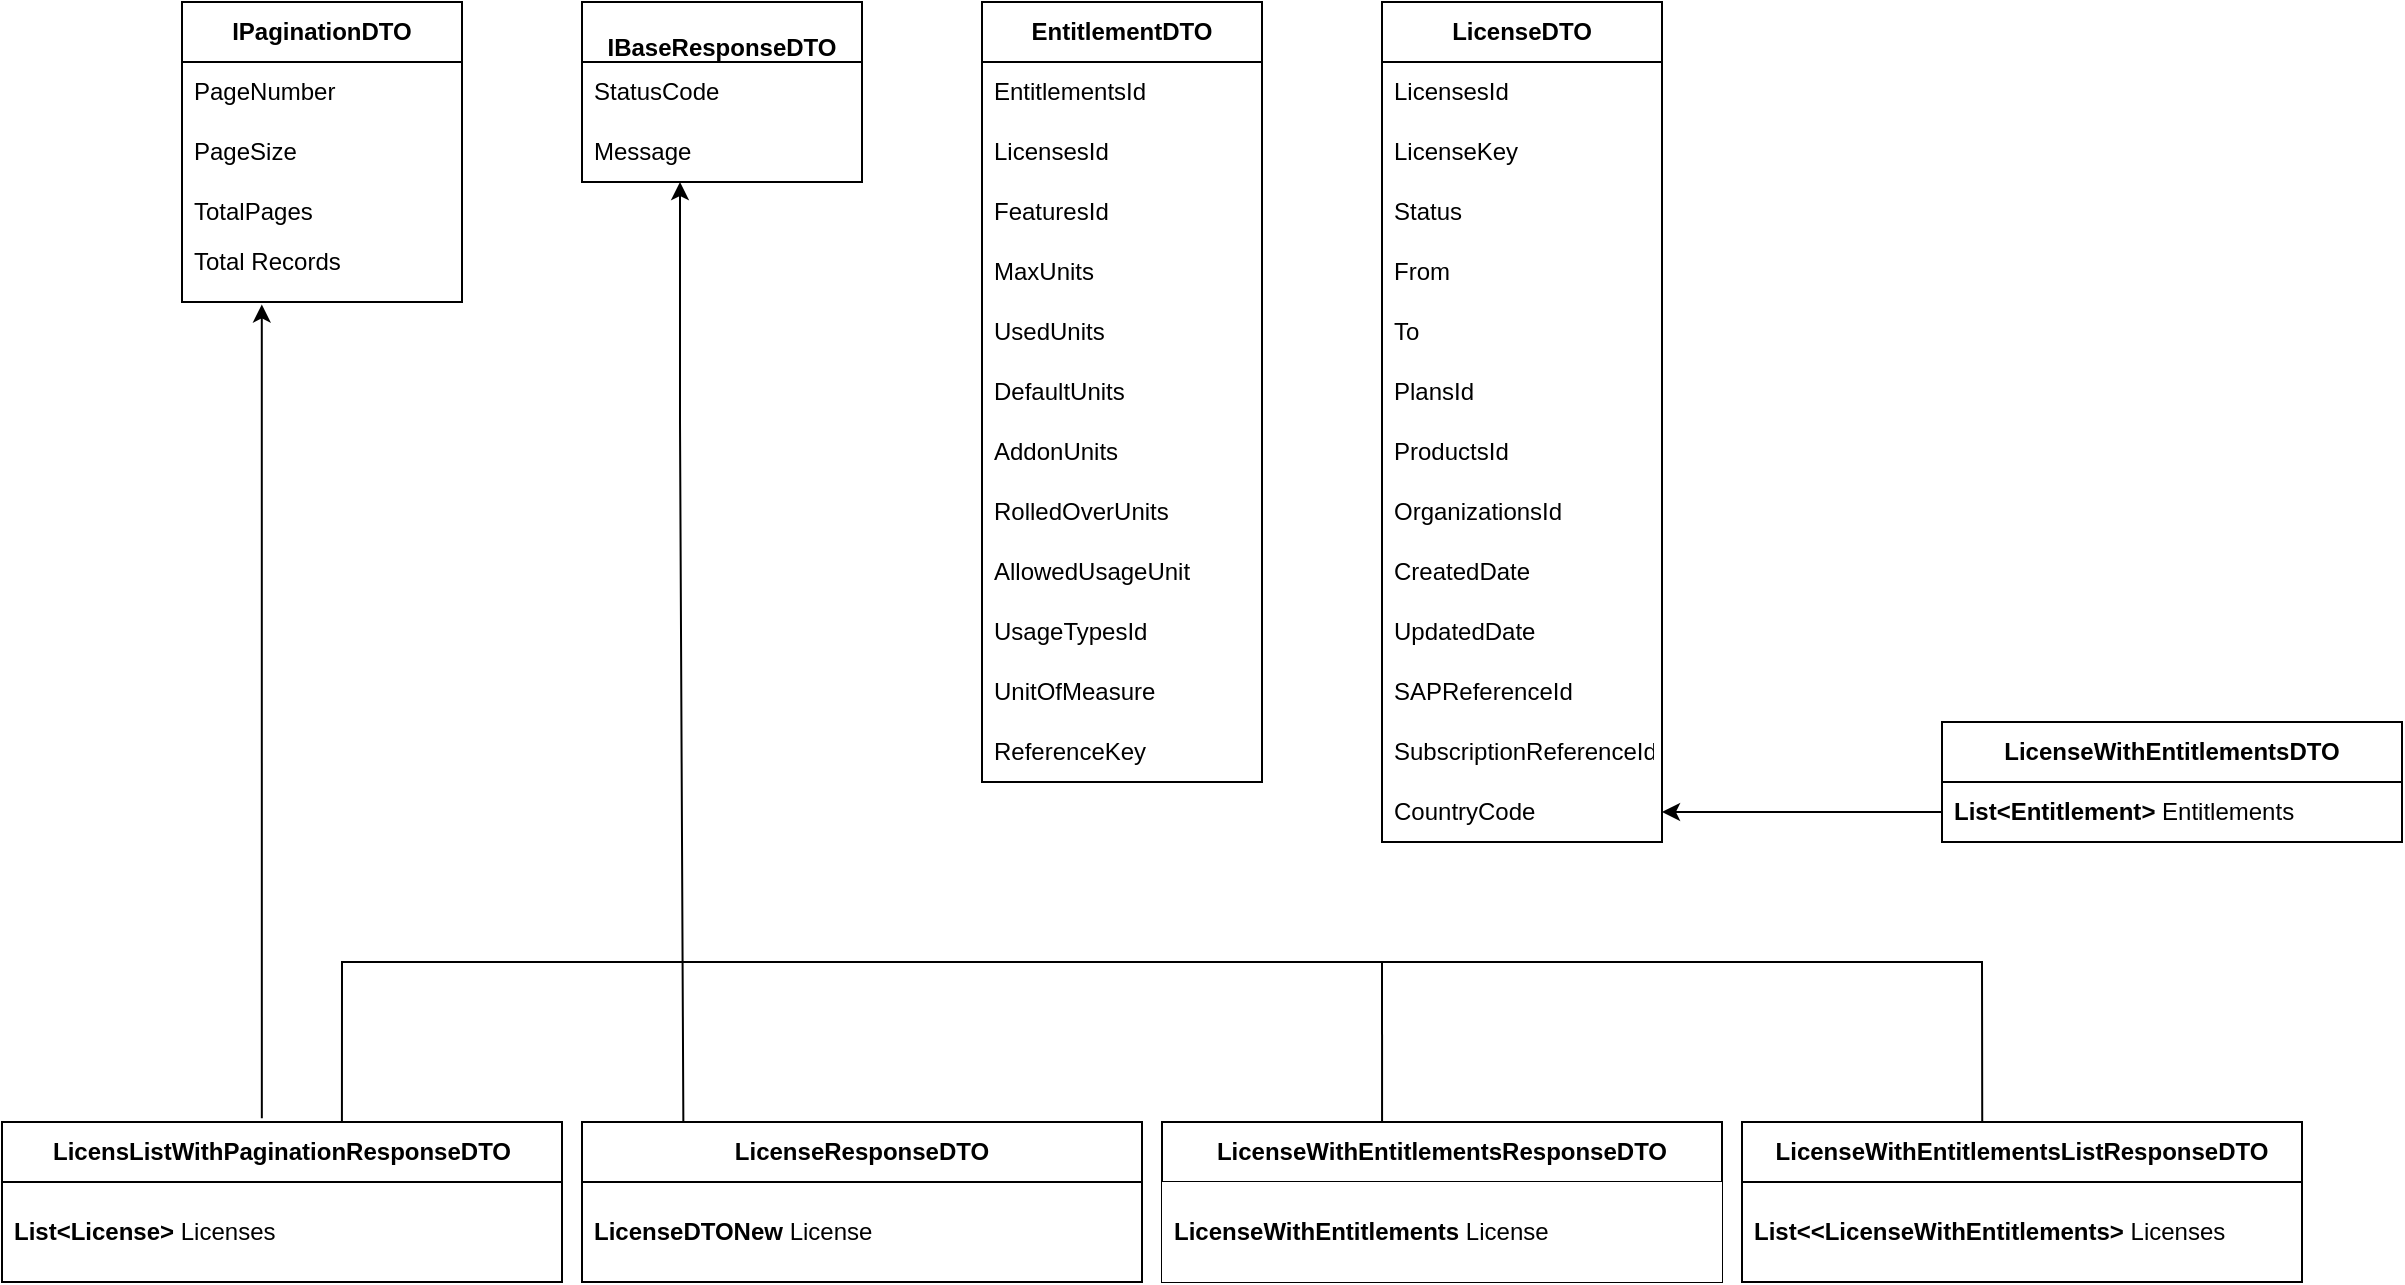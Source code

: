 <mxfile version="24.2.2" type="github">
  <diagram name="Page-1" id="2XGq60XNIMz-fllnAIWj">
    <mxGraphModel dx="1666" dy="879" grid="1" gridSize="10" guides="1" tooltips="1" connect="1" arrows="1" fold="1" page="1" pageScale="1" pageWidth="2339" pageHeight="3300" math="0" shadow="0">
      <root>
        <mxCell id="0" />
        <mxCell id="1" parent="0" />
        <mxCell id="Q7fqk0MZ8CHCqBJFiKCT-1" value="&lt;b&gt;IPaginationDTO&lt;/b&gt;" style="swimlane;fontStyle=0;childLayout=stackLayout;horizontal=1;startSize=30;horizontalStack=0;resizeParent=1;resizeParentMax=0;resizeLast=0;collapsible=1;marginBottom=0;whiteSpace=wrap;html=1;" parent="1" vertex="1">
          <mxGeometry x="120" y="40" width="140" height="150" as="geometry" />
        </mxCell>
        <mxCell id="Q7fqk0MZ8CHCqBJFiKCT-2" value="PageNumber" style="text;strokeColor=none;fillColor=none;align=left;verticalAlign=middle;spacingLeft=4;spacingRight=4;overflow=hidden;points=[[0,0.5],[1,0.5]];portConstraint=eastwest;rotatable=0;whiteSpace=wrap;html=1;" parent="Q7fqk0MZ8CHCqBJFiKCT-1" vertex="1">
          <mxGeometry y="30" width="140" height="30" as="geometry" />
        </mxCell>
        <mxCell id="Q7fqk0MZ8CHCqBJFiKCT-3" value="PageSize" style="text;strokeColor=none;fillColor=none;align=left;verticalAlign=middle;spacingLeft=4;spacingRight=4;overflow=hidden;points=[[0,0.5],[1,0.5]];portConstraint=eastwest;rotatable=0;whiteSpace=wrap;html=1;" parent="Q7fqk0MZ8CHCqBJFiKCT-1" vertex="1">
          <mxGeometry y="60" width="140" height="30" as="geometry" />
        </mxCell>
        <mxCell id="Q7fqk0MZ8CHCqBJFiKCT-4" value="TotalPages" style="text;strokeColor=none;fillColor=none;align=left;verticalAlign=middle;spacingLeft=4;spacingRight=4;overflow=hidden;points=[[0,0.5],[1,0.5]];portConstraint=eastwest;rotatable=0;whiteSpace=wrap;html=1;" parent="Q7fqk0MZ8CHCqBJFiKCT-1" vertex="1">
          <mxGeometry y="90" width="140" height="30" as="geometry" />
        </mxCell>
        <mxCell id="Q7fqk0MZ8CHCqBJFiKCT-6" value="Total Records&lt;div&gt;&lt;br&gt;&lt;/div&gt;" style="text;strokeColor=none;fillColor=none;align=left;verticalAlign=middle;spacingLeft=4;spacingRight=4;overflow=hidden;points=[[0,0.5],[1,0.5]];portConstraint=eastwest;rotatable=0;whiteSpace=wrap;html=1;" parent="Q7fqk0MZ8CHCqBJFiKCT-1" vertex="1">
          <mxGeometry y="120" width="140" height="30" as="geometry" />
        </mxCell>
        <mxCell id="Q7fqk0MZ8CHCqBJFiKCT-7" value="&lt;div&gt;&lt;b&gt;&lt;br&gt;&lt;/b&gt;&lt;/div&gt;&lt;b&gt;IBaseResponseDTO&lt;/b&gt;" style="swimlane;fontStyle=0;childLayout=stackLayout;horizontal=1;startSize=30;horizontalStack=0;resizeParent=1;resizeParentMax=0;resizeLast=0;collapsible=1;marginBottom=0;whiteSpace=wrap;html=1;" parent="1" vertex="1">
          <mxGeometry x="320" y="40" width="140" height="90" as="geometry" />
        </mxCell>
        <mxCell id="Q7fqk0MZ8CHCqBJFiKCT-8" value="StatusCode" style="text;strokeColor=none;fillColor=none;align=left;verticalAlign=middle;spacingLeft=4;spacingRight=4;overflow=hidden;points=[[0,0.5],[1,0.5]];portConstraint=eastwest;rotatable=0;whiteSpace=wrap;html=1;" parent="Q7fqk0MZ8CHCqBJFiKCT-7" vertex="1">
          <mxGeometry y="30" width="140" height="30" as="geometry" />
        </mxCell>
        <mxCell id="Q7fqk0MZ8CHCqBJFiKCT-9" value="Message" style="text;strokeColor=none;fillColor=none;align=left;verticalAlign=middle;spacingLeft=4;spacingRight=4;overflow=hidden;points=[[0,0.5],[1,0.5]];portConstraint=eastwest;rotatable=0;whiteSpace=wrap;html=1;" parent="Q7fqk0MZ8CHCqBJFiKCT-7" vertex="1">
          <mxGeometry y="60" width="140" height="30" as="geometry" />
        </mxCell>
        <mxCell id="Q7fqk0MZ8CHCqBJFiKCT-12" value="&lt;b&gt;EntitlementDTO&lt;/b&gt;" style="swimlane;fontStyle=0;childLayout=stackLayout;horizontal=1;startSize=30;horizontalStack=0;resizeParent=1;resizeParentMax=0;resizeLast=0;collapsible=1;marginBottom=0;whiteSpace=wrap;html=1;" parent="1" vertex="1">
          <mxGeometry x="520" y="40" width="140" height="390" as="geometry" />
        </mxCell>
        <mxCell id="Q7fqk0MZ8CHCqBJFiKCT-13" value="EntitlementsId" style="text;strokeColor=none;fillColor=none;align=left;verticalAlign=middle;spacingLeft=4;spacingRight=4;overflow=hidden;points=[[0,0.5],[1,0.5]];portConstraint=eastwest;rotatable=0;whiteSpace=wrap;html=1;" parent="Q7fqk0MZ8CHCqBJFiKCT-12" vertex="1">
          <mxGeometry y="30" width="140" height="30" as="geometry" />
        </mxCell>
        <mxCell id="Q7fqk0MZ8CHCqBJFiKCT-14" value="LicensesId" style="text;strokeColor=none;fillColor=none;align=left;verticalAlign=middle;spacingLeft=4;spacingRight=4;overflow=hidden;points=[[0,0.5],[1,0.5]];portConstraint=eastwest;rotatable=0;whiteSpace=wrap;html=1;" parent="Q7fqk0MZ8CHCqBJFiKCT-12" vertex="1">
          <mxGeometry y="60" width="140" height="30" as="geometry" />
        </mxCell>
        <mxCell id="Q7fqk0MZ8CHCqBJFiKCT-15" value="FeaturesId" style="text;strokeColor=none;fillColor=none;align=left;verticalAlign=middle;spacingLeft=4;spacingRight=4;overflow=hidden;points=[[0,0.5],[1,0.5]];portConstraint=eastwest;rotatable=0;whiteSpace=wrap;html=1;" parent="Q7fqk0MZ8CHCqBJFiKCT-12" vertex="1">
          <mxGeometry y="90" width="140" height="30" as="geometry" />
        </mxCell>
        <mxCell id="Q7fqk0MZ8CHCqBJFiKCT-16" value="MaxUnits" style="text;strokeColor=none;fillColor=none;align=left;verticalAlign=middle;spacingLeft=4;spacingRight=4;overflow=hidden;points=[[0,0.5],[1,0.5]];portConstraint=eastwest;rotatable=0;whiteSpace=wrap;html=1;" parent="Q7fqk0MZ8CHCqBJFiKCT-12" vertex="1">
          <mxGeometry y="120" width="140" height="30" as="geometry" />
        </mxCell>
        <mxCell id="Q7fqk0MZ8CHCqBJFiKCT-17" value="UsedUnits" style="text;strokeColor=none;fillColor=none;align=left;verticalAlign=middle;spacingLeft=4;spacingRight=4;overflow=hidden;points=[[0,0.5],[1,0.5]];portConstraint=eastwest;rotatable=0;whiteSpace=wrap;html=1;" parent="Q7fqk0MZ8CHCqBJFiKCT-12" vertex="1">
          <mxGeometry y="150" width="140" height="30" as="geometry" />
        </mxCell>
        <mxCell id="Q7fqk0MZ8CHCqBJFiKCT-18" value="DefaultUnits" style="text;strokeColor=none;fillColor=none;align=left;verticalAlign=middle;spacingLeft=4;spacingRight=4;overflow=hidden;points=[[0,0.5],[1,0.5]];portConstraint=eastwest;rotatable=0;whiteSpace=wrap;html=1;" parent="Q7fqk0MZ8CHCqBJFiKCT-12" vertex="1">
          <mxGeometry y="180" width="140" height="30" as="geometry" />
        </mxCell>
        <mxCell id="Q7fqk0MZ8CHCqBJFiKCT-19" value="AddonUnits" style="text;strokeColor=none;fillColor=none;align=left;verticalAlign=middle;spacingLeft=4;spacingRight=4;overflow=hidden;points=[[0,0.5],[1,0.5]];portConstraint=eastwest;rotatable=0;whiteSpace=wrap;html=1;" parent="Q7fqk0MZ8CHCqBJFiKCT-12" vertex="1">
          <mxGeometry y="210" width="140" height="30" as="geometry" />
        </mxCell>
        <mxCell id="Q7fqk0MZ8CHCqBJFiKCT-20" value="RolledOverUnits" style="text;strokeColor=none;fillColor=none;align=left;verticalAlign=middle;spacingLeft=4;spacingRight=4;overflow=hidden;points=[[0,0.5],[1,0.5]];portConstraint=eastwest;rotatable=0;whiteSpace=wrap;html=1;" parent="Q7fqk0MZ8CHCqBJFiKCT-12" vertex="1">
          <mxGeometry y="240" width="140" height="30" as="geometry" />
        </mxCell>
        <mxCell id="Q7fqk0MZ8CHCqBJFiKCT-21" value="AllowedUsageUnit" style="text;strokeColor=none;fillColor=none;align=left;verticalAlign=middle;spacingLeft=4;spacingRight=4;overflow=hidden;points=[[0,0.5],[1,0.5]];portConstraint=eastwest;rotatable=0;whiteSpace=wrap;html=1;" parent="Q7fqk0MZ8CHCqBJFiKCT-12" vertex="1">
          <mxGeometry y="270" width="140" height="30" as="geometry" />
        </mxCell>
        <mxCell id="Q7fqk0MZ8CHCqBJFiKCT-22" value="UsageTypesId" style="text;strokeColor=none;fillColor=none;align=left;verticalAlign=middle;spacingLeft=4;spacingRight=4;overflow=hidden;points=[[0,0.5],[1,0.5]];portConstraint=eastwest;rotatable=0;whiteSpace=wrap;html=1;" parent="Q7fqk0MZ8CHCqBJFiKCT-12" vertex="1">
          <mxGeometry y="300" width="140" height="30" as="geometry" />
        </mxCell>
        <mxCell id="Q7fqk0MZ8CHCqBJFiKCT-23" value="UnitOfMeasure" style="text;strokeColor=none;fillColor=none;align=left;verticalAlign=middle;spacingLeft=4;spacingRight=4;overflow=hidden;points=[[0,0.5],[1,0.5]];portConstraint=eastwest;rotatable=0;whiteSpace=wrap;html=1;" parent="Q7fqk0MZ8CHCqBJFiKCT-12" vertex="1">
          <mxGeometry y="330" width="140" height="30" as="geometry" />
        </mxCell>
        <mxCell id="Q7fqk0MZ8CHCqBJFiKCT-24" value="ReferenceKey" style="text;strokeColor=none;fillColor=none;align=left;verticalAlign=middle;spacingLeft=4;spacingRight=4;overflow=hidden;points=[[0,0.5],[1,0.5]];portConstraint=eastwest;rotatable=0;whiteSpace=wrap;html=1;" parent="Q7fqk0MZ8CHCqBJFiKCT-12" vertex="1">
          <mxGeometry y="360" width="140" height="30" as="geometry" />
        </mxCell>
        <mxCell id="Q7fqk0MZ8CHCqBJFiKCT-25" value="&lt;b&gt;LicenseDTO&lt;/b&gt;" style="swimlane;fontStyle=0;childLayout=stackLayout;horizontal=1;startSize=30;horizontalStack=0;resizeParent=1;resizeParentMax=0;resizeLast=0;collapsible=1;marginBottom=0;whiteSpace=wrap;html=1;" parent="1" vertex="1">
          <mxGeometry x="720" y="40" width="140" height="420" as="geometry" />
        </mxCell>
        <mxCell id="Q7fqk0MZ8CHCqBJFiKCT-26" value="LicensesId" style="text;strokeColor=none;fillColor=none;align=left;verticalAlign=middle;spacingLeft=4;spacingRight=4;overflow=hidden;points=[[0,0.5],[1,0.5]];portConstraint=eastwest;rotatable=0;whiteSpace=wrap;html=1;" parent="Q7fqk0MZ8CHCqBJFiKCT-25" vertex="1">
          <mxGeometry y="30" width="140" height="30" as="geometry" />
        </mxCell>
        <mxCell id="Q7fqk0MZ8CHCqBJFiKCT-27" value="LicenseKey" style="text;strokeColor=none;fillColor=none;align=left;verticalAlign=middle;spacingLeft=4;spacingRight=4;overflow=hidden;points=[[0,0.5],[1,0.5]];portConstraint=eastwest;rotatable=0;whiteSpace=wrap;html=1;" parent="Q7fqk0MZ8CHCqBJFiKCT-25" vertex="1">
          <mxGeometry y="60" width="140" height="30" as="geometry" />
        </mxCell>
        <mxCell id="Q7fqk0MZ8CHCqBJFiKCT-28" value="Status" style="text;strokeColor=none;fillColor=none;align=left;verticalAlign=middle;spacingLeft=4;spacingRight=4;overflow=hidden;points=[[0,0.5],[1,0.5]];portConstraint=eastwest;rotatable=0;whiteSpace=wrap;html=1;" parent="Q7fqk0MZ8CHCqBJFiKCT-25" vertex="1">
          <mxGeometry y="90" width="140" height="30" as="geometry" />
        </mxCell>
        <mxCell id="Q7fqk0MZ8CHCqBJFiKCT-29" value="From" style="text;strokeColor=none;fillColor=none;align=left;verticalAlign=middle;spacingLeft=4;spacingRight=4;overflow=hidden;points=[[0,0.5],[1,0.5]];portConstraint=eastwest;rotatable=0;whiteSpace=wrap;html=1;" parent="Q7fqk0MZ8CHCqBJFiKCT-25" vertex="1">
          <mxGeometry y="120" width="140" height="30" as="geometry" />
        </mxCell>
        <mxCell id="Q7fqk0MZ8CHCqBJFiKCT-30" value="To" style="text;strokeColor=none;fillColor=none;align=left;verticalAlign=middle;spacingLeft=4;spacingRight=4;overflow=hidden;points=[[0,0.5],[1,0.5]];portConstraint=eastwest;rotatable=0;whiteSpace=wrap;html=1;" parent="Q7fqk0MZ8CHCqBJFiKCT-25" vertex="1">
          <mxGeometry y="150" width="140" height="30" as="geometry" />
        </mxCell>
        <mxCell id="Q7fqk0MZ8CHCqBJFiKCT-31" value="PlansId" style="text;strokeColor=none;fillColor=none;align=left;verticalAlign=middle;spacingLeft=4;spacingRight=4;overflow=hidden;points=[[0,0.5],[1,0.5]];portConstraint=eastwest;rotatable=0;whiteSpace=wrap;html=1;" parent="Q7fqk0MZ8CHCqBJFiKCT-25" vertex="1">
          <mxGeometry y="180" width="140" height="30" as="geometry" />
        </mxCell>
        <mxCell id="Q7fqk0MZ8CHCqBJFiKCT-32" value="ProductsId" style="text;strokeColor=none;fillColor=none;align=left;verticalAlign=middle;spacingLeft=4;spacingRight=4;overflow=hidden;points=[[0,0.5],[1,0.5]];portConstraint=eastwest;rotatable=0;whiteSpace=wrap;html=1;" parent="Q7fqk0MZ8CHCqBJFiKCT-25" vertex="1">
          <mxGeometry y="210" width="140" height="30" as="geometry" />
        </mxCell>
        <mxCell id="Q7fqk0MZ8CHCqBJFiKCT-33" value="OrganizationsId" style="text;strokeColor=none;fillColor=none;align=left;verticalAlign=middle;spacingLeft=4;spacingRight=4;overflow=hidden;points=[[0,0.5],[1,0.5]];portConstraint=eastwest;rotatable=0;whiteSpace=wrap;html=1;" parent="Q7fqk0MZ8CHCqBJFiKCT-25" vertex="1">
          <mxGeometry y="240" width="140" height="30" as="geometry" />
        </mxCell>
        <mxCell id="Q7fqk0MZ8CHCqBJFiKCT-34" value="CreatedDate" style="text;strokeColor=none;fillColor=none;align=left;verticalAlign=middle;spacingLeft=4;spacingRight=4;overflow=hidden;points=[[0,0.5],[1,0.5]];portConstraint=eastwest;rotatable=0;whiteSpace=wrap;html=1;" parent="Q7fqk0MZ8CHCqBJFiKCT-25" vertex="1">
          <mxGeometry y="270" width="140" height="30" as="geometry" />
        </mxCell>
        <mxCell id="Q7fqk0MZ8CHCqBJFiKCT-35" value="UpdatedDate" style="text;strokeColor=none;fillColor=none;align=left;verticalAlign=middle;spacingLeft=4;spacingRight=4;overflow=hidden;points=[[0,0.5],[1,0.5]];portConstraint=eastwest;rotatable=0;whiteSpace=wrap;html=1;" parent="Q7fqk0MZ8CHCqBJFiKCT-25" vertex="1">
          <mxGeometry y="300" width="140" height="30" as="geometry" />
        </mxCell>
        <mxCell id="Q7fqk0MZ8CHCqBJFiKCT-36" value="SAPReferenceId" style="text;strokeColor=none;fillColor=none;align=left;verticalAlign=middle;spacingLeft=4;spacingRight=4;overflow=hidden;points=[[0,0.5],[1,0.5]];portConstraint=eastwest;rotatable=0;whiteSpace=wrap;html=1;" parent="Q7fqk0MZ8CHCqBJFiKCT-25" vertex="1">
          <mxGeometry y="330" width="140" height="30" as="geometry" />
        </mxCell>
        <mxCell id="Q7fqk0MZ8CHCqBJFiKCT-37" value="SubscriptionReferenceId" style="text;strokeColor=none;fillColor=none;align=left;verticalAlign=middle;spacingLeft=4;spacingRight=4;overflow=hidden;points=[[0,0.5],[1,0.5]];portConstraint=eastwest;rotatable=0;whiteSpace=wrap;html=1;" parent="Q7fqk0MZ8CHCqBJFiKCT-25" vertex="1">
          <mxGeometry y="360" width="140" height="30" as="geometry" />
        </mxCell>
        <mxCell id="Q7fqk0MZ8CHCqBJFiKCT-38" value="CountryCode" style="text;strokeColor=none;fillColor=none;align=left;verticalAlign=middle;spacingLeft=4;spacingRight=4;overflow=hidden;points=[[0,0.5],[1,0.5]];portConstraint=eastwest;rotatable=0;whiteSpace=wrap;html=1;" parent="Q7fqk0MZ8CHCqBJFiKCT-25" vertex="1">
          <mxGeometry y="390" width="140" height="30" as="geometry" />
        </mxCell>
        <mxCell id="Q7fqk0MZ8CHCqBJFiKCT-39" value="&lt;b&gt;LicenseResponseDTO&lt;/b&gt;" style="swimlane;fontStyle=0;childLayout=stackLayout;horizontal=1;startSize=30;horizontalStack=0;resizeParent=1;resizeParentMax=0;resizeLast=0;collapsible=1;marginBottom=0;whiteSpace=wrap;html=1;" parent="1" vertex="1">
          <mxGeometry x="320" y="600" width="280" height="80" as="geometry" />
        </mxCell>
        <mxCell id="Q7fqk0MZ8CHCqBJFiKCT-40" value="&lt;b&gt;LicenseDTONew&lt;/b&gt; License" style="text;strokeColor=none;fillColor=none;align=left;verticalAlign=middle;spacingLeft=4;spacingRight=4;overflow=hidden;points=[[0,0.5],[1,0.5]];portConstraint=eastwest;rotatable=0;whiteSpace=wrap;html=1;" parent="Q7fqk0MZ8CHCqBJFiKCT-39" vertex="1">
          <mxGeometry y="30" width="280" height="50" as="geometry" />
        </mxCell>
        <mxCell id="Q7fqk0MZ8CHCqBJFiKCT-42" value="" style="endArrow=classic;html=1;rounded=0;exitX=0.181;exitY=-0.001;exitDx=0;exitDy=0;exitPerimeter=0;" parent="1" source="Q7fqk0MZ8CHCqBJFiKCT-39" edge="1">
          <mxGeometry width="50" height="50" relative="1" as="geometry">
            <mxPoint x="210" y="600" as="sourcePoint" />
            <mxPoint x="369" y="130" as="targetPoint" />
            <Array as="points">
              <mxPoint x="369" y="250" />
            </Array>
          </mxGeometry>
        </mxCell>
        <mxCell id="Q7fqk0MZ8CHCqBJFiKCT-45" value="&lt;b&gt;LicenseWithEntitlementsDTO&lt;/b&gt;" style="swimlane;fontStyle=0;childLayout=stackLayout;horizontal=1;startSize=30;horizontalStack=0;resizeParent=1;resizeParentMax=0;resizeLast=0;collapsible=1;marginBottom=0;whiteSpace=wrap;html=1;" parent="1" vertex="1">
          <mxGeometry x="1000" y="400" width="230" height="60" as="geometry" />
        </mxCell>
        <mxCell id="Q7fqk0MZ8CHCqBJFiKCT-46" value="&lt;b&gt;List&amp;lt;Entitlement&lt;/b&gt;&lt;b style=&quot;background-color: initial;&quot;&gt;&amp;gt;&lt;/b&gt;&lt;span style=&quot;background-color: initial;&quot;&gt;&amp;nbsp;Entitlements&lt;/span&gt;" style="text;strokeColor=none;fillColor=none;align=left;verticalAlign=middle;spacingLeft=4;spacingRight=4;overflow=hidden;points=[[0,0.5],[1,0.5]];portConstraint=eastwest;rotatable=0;whiteSpace=wrap;html=1;" parent="Q7fqk0MZ8CHCqBJFiKCT-45" vertex="1">
          <mxGeometry y="30" width="230" height="30" as="geometry" />
        </mxCell>
        <mxCell id="Q7fqk0MZ8CHCqBJFiKCT-49" value="&lt;b&gt;LicenseWithEntitlementsResponseDTO&lt;/b&gt;" style="swimlane;fontStyle=0;childLayout=stackLayout;horizontal=1;startSize=30;horizontalStack=0;resizeParent=1;resizeParentMax=0;resizeLast=0;collapsible=1;marginBottom=0;whiteSpace=wrap;html=1;fillColor=#FFFFFF;" parent="1" vertex="1">
          <mxGeometry x="610" y="600" width="280" height="80" as="geometry" />
        </mxCell>
        <mxCell id="Q7fqk0MZ8CHCqBJFiKCT-50" value="&lt;b&gt;LicenseWithEntitlements&lt;/b&gt;&amp;nbsp;License" style="text;strokeColor=none;fillColor=#FFFFFF;align=left;verticalAlign=middle;spacingLeft=4;spacingRight=4;overflow=hidden;points=[[0,0.5],[1,0.5]];portConstraint=eastwest;rotatable=0;whiteSpace=wrap;html=1;" parent="Q7fqk0MZ8CHCqBJFiKCT-49" vertex="1">
          <mxGeometry y="30" width="280" height="50" as="geometry" />
        </mxCell>
        <mxCell id="Q7fqk0MZ8CHCqBJFiKCT-55" value="&lt;b&gt;LicenseWithEntitlementsList&lt;/b&gt;&lt;b style=&quot;background-color: initial;&quot;&gt;ResponseDTO&lt;/b&gt;" style="swimlane;fontStyle=0;childLayout=stackLayout;horizontal=1;startSize=30;horizontalStack=0;resizeParent=1;resizeParentMax=0;resizeLast=0;collapsible=1;marginBottom=0;whiteSpace=wrap;html=1;" parent="1" vertex="1">
          <mxGeometry x="900" y="600" width="280" height="80" as="geometry" />
        </mxCell>
        <mxCell id="Q7fqk0MZ8CHCqBJFiKCT-56" value="&lt;b style=&quot;border-color: var(--border-color); text-align: center;&quot;&gt;List&amp;lt;&amp;lt;LicenseWithEntitlements&amp;gt;&amp;nbsp;&lt;/b&gt;Licenses" style="text;strokeColor=none;fillColor=none;align=left;verticalAlign=middle;spacingLeft=4;spacingRight=4;overflow=hidden;points=[[0,0.5],[1,0.5]];portConstraint=eastwest;rotatable=0;whiteSpace=wrap;html=1;" parent="Q7fqk0MZ8CHCqBJFiKCT-55" vertex="1">
          <mxGeometry y="30" width="280" height="50" as="geometry" />
        </mxCell>
        <mxCell id="Q7fqk0MZ8CHCqBJFiKCT-63" value="&lt;b&gt;LicensListWithPaginationResponseDTO&lt;/b&gt;" style="swimlane;fontStyle=0;childLayout=stackLayout;horizontal=1;startSize=30;horizontalStack=0;resizeParent=1;resizeParentMax=0;resizeLast=0;collapsible=1;marginBottom=0;whiteSpace=wrap;html=1;" parent="1" vertex="1">
          <mxGeometry x="30" y="600" width="280" height="80" as="geometry" />
        </mxCell>
        <mxCell id="Q7fqk0MZ8CHCqBJFiKCT-64" value="&lt;b&gt;List&amp;lt;License&amp;gt;&lt;/b&gt;&amp;nbsp;Licenses" style="text;strokeColor=none;fillColor=none;align=left;verticalAlign=middle;spacingLeft=4;spacingRight=4;overflow=hidden;points=[[0,0.5],[1,0.5]];portConstraint=eastwest;rotatable=0;whiteSpace=wrap;html=1;" parent="Q7fqk0MZ8CHCqBJFiKCT-63" vertex="1">
          <mxGeometry y="30" width="280" height="50" as="geometry" />
        </mxCell>
        <mxCell id="Q7fqk0MZ8CHCqBJFiKCT-65" value="" style="endArrow=classic;html=1;rounded=0;exitX=0.464;exitY=-0.023;exitDx=0;exitDy=0;exitPerimeter=0;entryX=0.285;entryY=1.041;entryDx=0;entryDy=0;entryPerimeter=0;" parent="1" source="Q7fqk0MZ8CHCqBJFiKCT-63" target="Q7fqk0MZ8CHCqBJFiKCT-6" edge="1">
          <mxGeometry width="50" height="50" relative="1" as="geometry">
            <mxPoint x="100" y="240" as="sourcePoint" />
            <mxPoint x="150" y="190" as="targetPoint" />
          </mxGeometry>
        </mxCell>
        <mxCell id="Q7fqk0MZ8CHCqBJFiKCT-66" value="" style="endArrow=classic;html=1;rounded=0;entryX=1;entryY=0.5;entryDx=0;entryDy=0;exitX=0;exitY=0.5;exitDx=0;exitDy=0;" parent="1" source="Q7fqk0MZ8CHCqBJFiKCT-46" target="Q7fqk0MZ8CHCqBJFiKCT-38" edge="1">
          <mxGeometry width="50" height="50" relative="1" as="geometry">
            <mxPoint x="530" y="520" as="sourcePoint" />
            <mxPoint x="580" y="470" as="targetPoint" />
          </mxGeometry>
        </mxCell>
        <mxCell id="Q7fqk0MZ8CHCqBJFiKCT-68" value="" style="endArrow=none;html=1;rounded=0;entryX=0.429;entryY=0;entryDx=0;entryDy=0;entryPerimeter=0;" parent="1" target="Q7fqk0MZ8CHCqBJFiKCT-55" edge="1">
          <mxGeometry width="50" height="50" relative="1" as="geometry">
            <mxPoint x="370" y="520" as="sourcePoint" />
            <mxPoint x="640" y="460" as="targetPoint" />
            <Array as="points">
              <mxPoint x="1020" y="520" />
            </Array>
          </mxGeometry>
        </mxCell>
        <mxCell id="0U6cnWmoB4keWwIaF3Az-1" value="" style="endArrow=none;html=1;rounded=0;exitX=0.393;exitY=0;exitDx=0;exitDy=0;exitPerimeter=0;" edge="1" parent="1" source="Q7fqk0MZ8CHCqBJFiKCT-49">
          <mxGeometry width="50" height="50" relative="1" as="geometry">
            <mxPoint x="660" y="480" as="sourcePoint" />
            <mxPoint x="720" y="520" as="targetPoint" />
          </mxGeometry>
        </mxCell>
        <mxCell id="0U6cnWmoB4keWwIaF3Az-4" value="" style="endArrow=none;html=1;rounded=0;exitX=0.607;exitY=0;exitDx=0;exitDy=0;exitPerimeter=0;" edge="1" parent="1" source="Q7fqk0MZ8CHCqBJFiKCT-63">
          <mxGeometry width="50" height="50" relative="1" as="geometry">
            <mxPoint x="160" y="520" as="sourcePoint" />
            <mxPoint x="370" y="520" as="targetPoint" />
            <Array as="points">
              <mxPoint x="200" y="520" />
            </Array>
          </mxGeometry>
        </mxCell>
      </root>
    </mxGraphModel>
  </diagram>
</mxfile>
